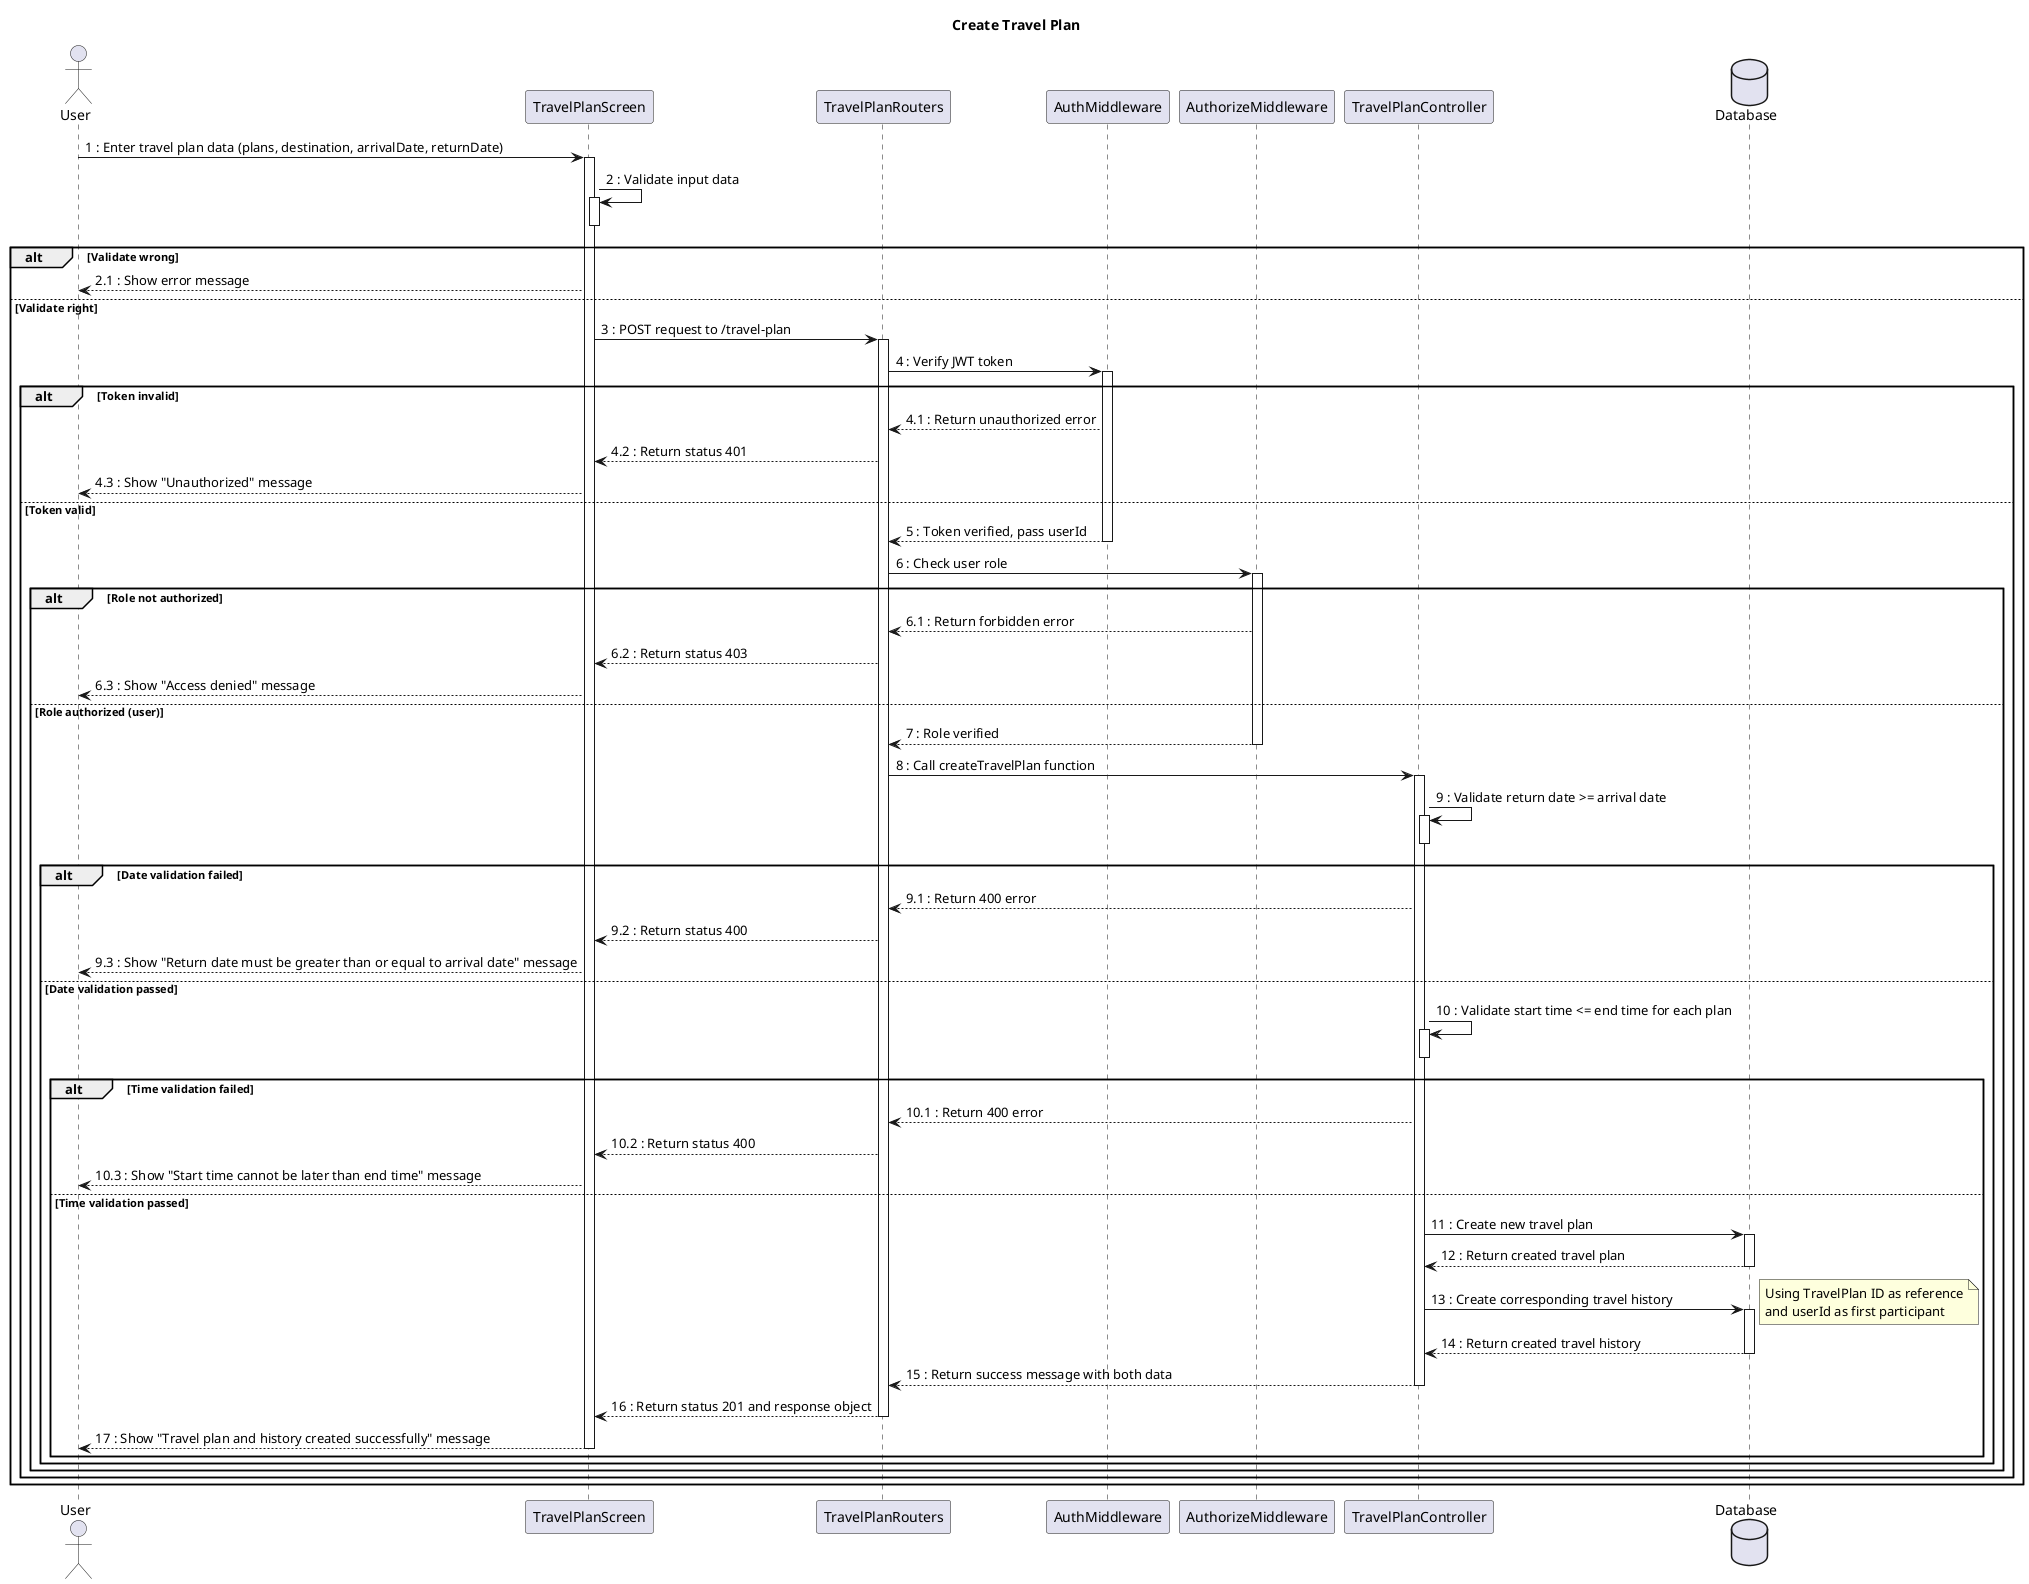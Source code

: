 @startuml
title Create Travel Plan
actor User
participant TravelPlanScreen
participant TravelPlanRouters
participant AuthMiddleware
participant AuthorizeMiddleware
participant TravelPlanController
database Database

User -> TravelPlanScreen : 1 : Enter travel plan data (plans, destination, arrivalDate, returnDate)
activate TravelPlanScreen

TravelPlanScreen -> TravelPlanScreen : 2 : Validate input data
activate TravelPlanScreen
deactivate TravelPlanScreen
alt Validate wrong
    TravelPlanScreen --> User : 2.1 : Show error message
else Validate right
    TravelPlanScreen -> TravelPlanRouters : 3 : POST request to /travel-plan
    activate TravelPlanRouters

    TravelPlanRouters -> AuthMiddleware : 4 : Verify JWT token
    activate AuthMiddleware

    alt Token invalid
        AuthMiddleware --> TravelPlanRouters : 4.1 : Return unauthorized error
        TravelPlanRouters --> TravelPlanScreen : 4.2 : Return status 401
        TravelPlanScreen --> User : 4.3 : Show "Unauthorized" message
    else Token valid
        AuthMiddleware --> TravelPlanRouters : 5 : Token verified, pass userId
        deactivate AuthMiddleware

        TravelPlanRouters -> AuthorizeMiddleware : 6 : Check user role
        activate AuthorizeMiddleware

        alt Role not authorized
            AuthorizeMiddleware --> TravelPlanRouters : 6.1 : Return forbidden error
            TravelPlanRouters --> TravelPlanScreen : 6.2 : Return status 403
            TravelPlanScreen --> User : 6.3 : Show "Access denied" message
        else Role authorized (user)
            AuthorizeMiddleware --> TravelPlanRouters : 7 : Role verified
            deactivate AuthorizeMiddleware

            TravelPlanRouters -> TravelPlanController : 8 : Call createTravelPlan function
            activate TravelPlanController

            TravelPlanController -> TravelPlanController : 9 : Validate return date >= arrival date
            activate TravelPlanController
            deactivate TravelPlanController

            alt Date validation failed
                TravelPlanController --> TravelPlanRouters : 9.1 : Return 400 error
                TravelPlanRouters --> TravelPlanScreen : 9.2 : Return status 400
                TravelPlanScreen --> User : 9.3 : Show "Return date must be greater than or equal to arrival date" message
            else Date validation passed
                TravelPlanController -> TravelPlanController : 10 : Validate start time <= end time for each plan
                activate TravelPlanController
                deactivate TravelPlanController
                alt Time validation failed
                    TravelPlanController --> TravelPlanRouters : 10.1 : Return 400 error
                    TravelPlanRouters --> TravelPlanScreen : 10.2 : Return status 400
                    TravelPlanScreen --> User : 10.3 : Show "Start time cannot be later than end time" message
                else Time validation passed
                    TravelPlanController -> Database : 11 : Create new travel plan
                    activate Database
                    Database --> TravelPlanController : 12 : Return created travel plan
                    deactivate Database

                    TravelPlanController -> Database : 13 : Create corresponding travel history
                    note right : Using TravelPlan ID as reference\nand userId as first participant
                    activate Database
                    Database --> TravelPlanController : 14 : Return created travel history
                    deactivate Database

                    TravelPlanController --> TravelPlanRouters : 15 : Return success message with both data
                    deactivate TravelPlanController
                    TravelPlanRouters --> TravelPlanScreen : 16 : Return status 201 and response object
                    deactivate TravelPlanRouters
                    TravelPlanScreen --> User : 17 : Show "Travel plan and history created successfully" message
                    deactivate TravelPlanScreen
                end
            end
        end
    end
end

@enduml
